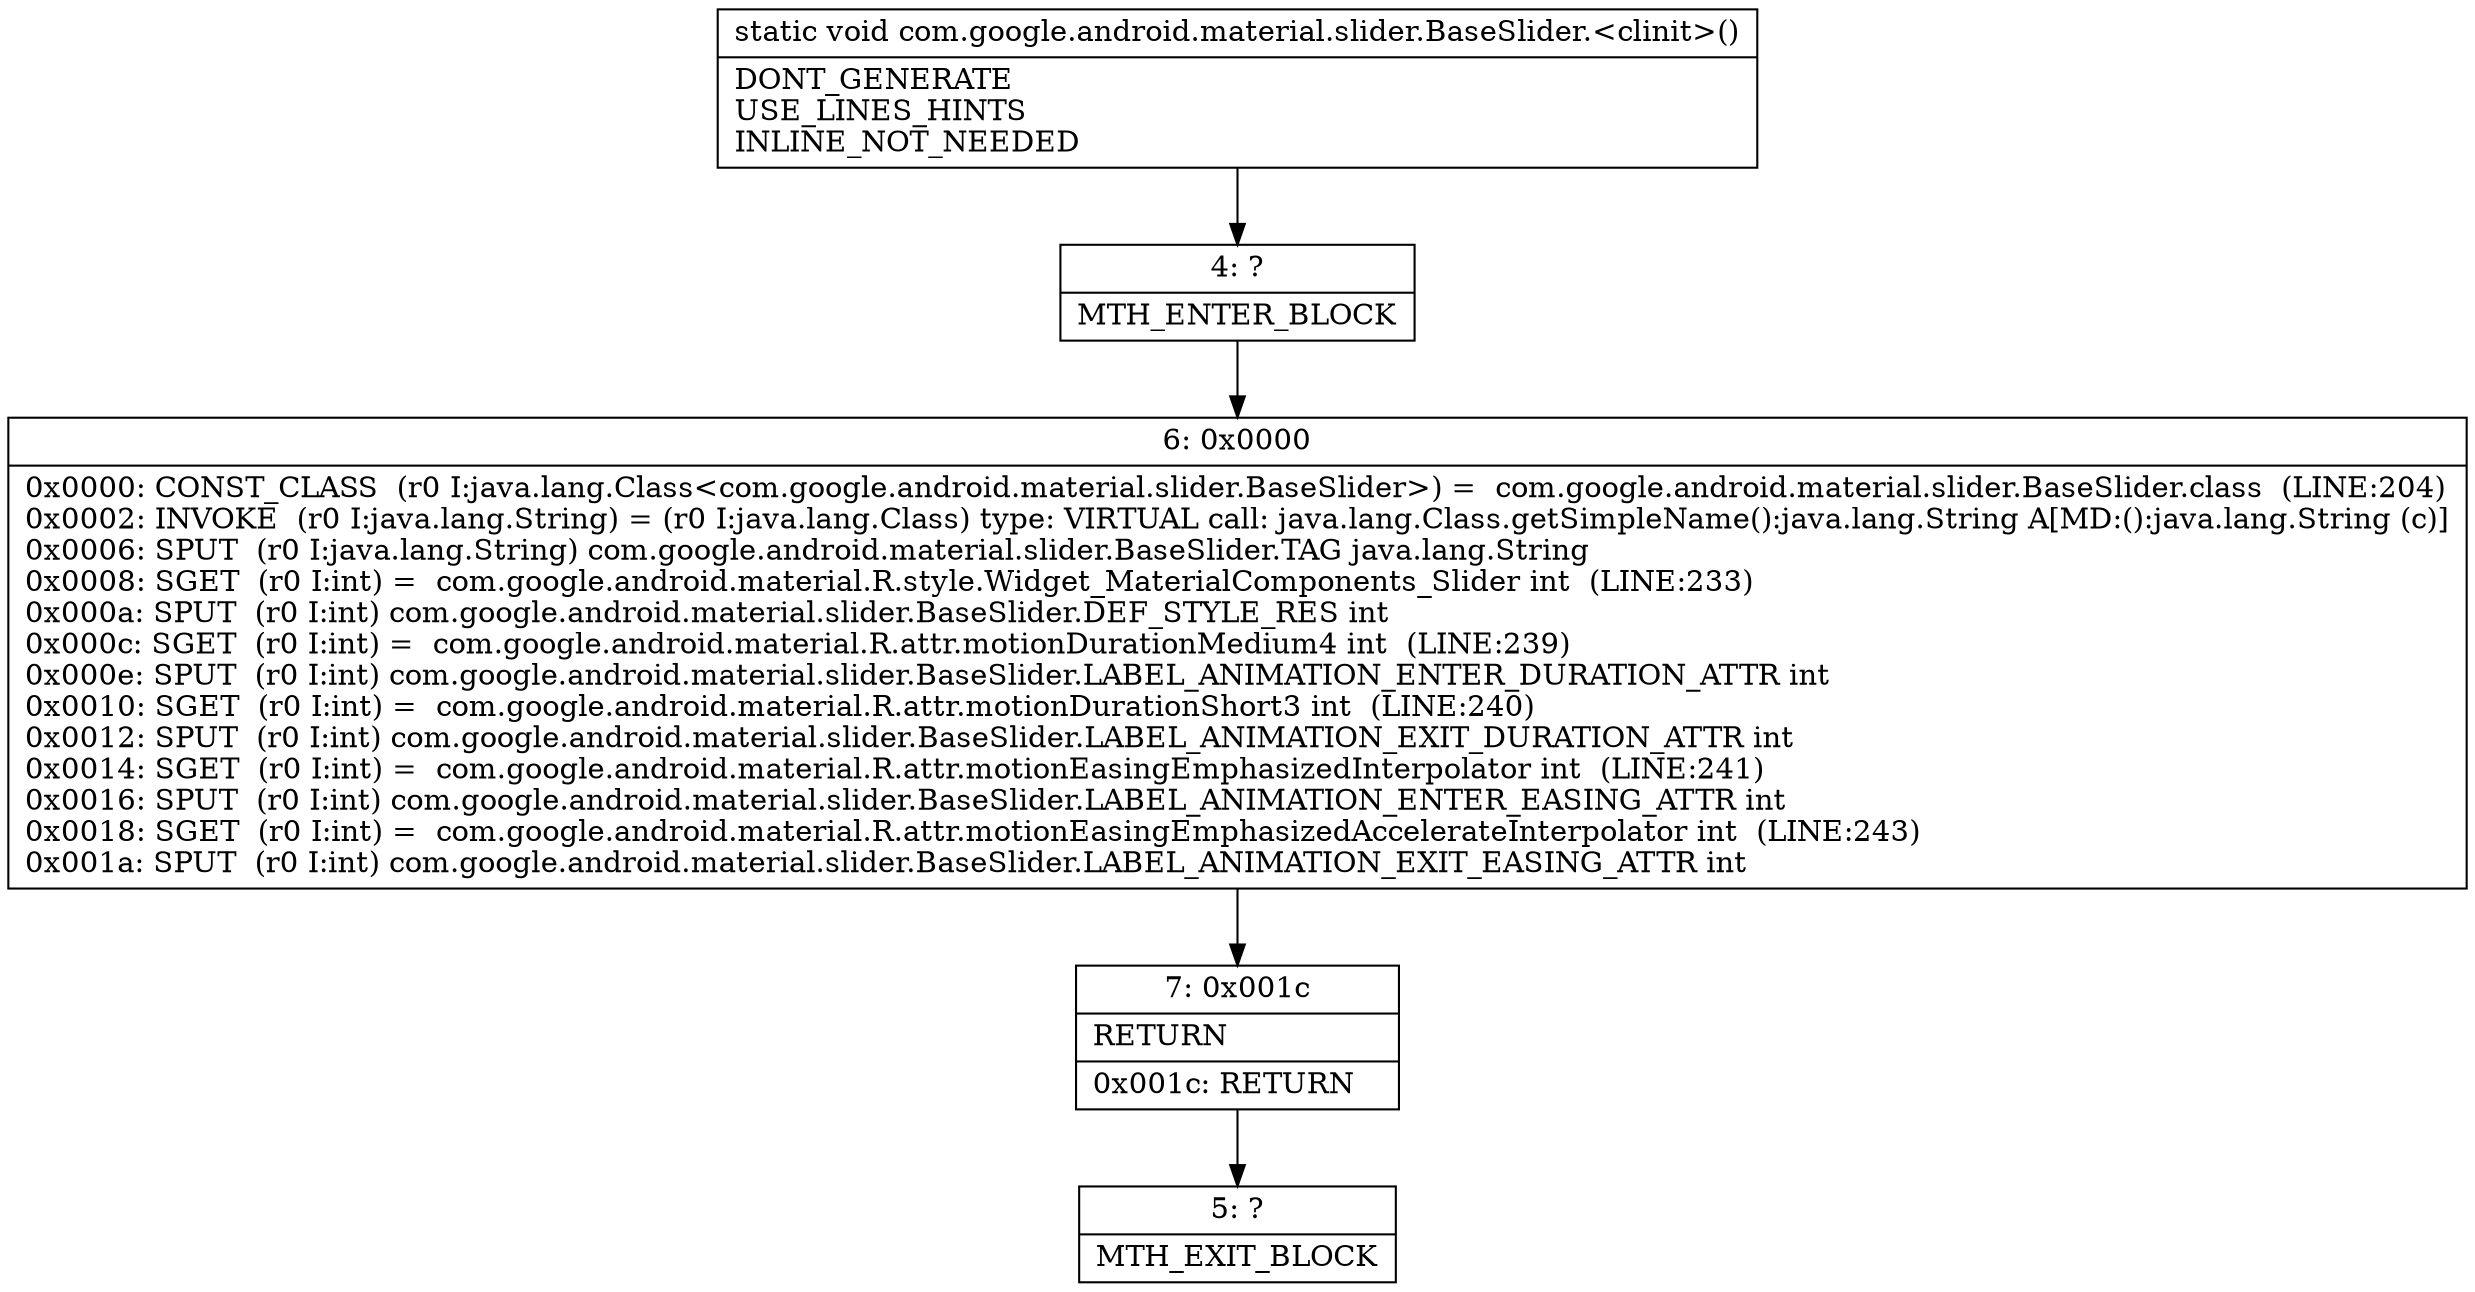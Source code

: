 digraph "CFG forcom.google.android.material.slider.BaseSlider.\<clinit\>()V" {
Node_4 [shape=record,label="{4\:\ ?|MTH_ENTER_BLOCK\l}"];
Node_6 [shape=record,label="{6\:\ 0x0000|0x0000: CONST_CLASS  (r0 I:java.lang.Class\<com.google.android.material.slider.BaseSlider\>) =  com.google.android.material.slider.BaseSlider.class  (LINE:204)\l0x0002: INVOKE  (r0 I:java.lang.String) = (r0 I:java.lang.Class) type: VIRTUAL call: java.lang.Class.getSimpleName():java.lang.String A[MD:():java.lang.String (c)]\l0x0006: SPUT  (r0 I:java.lang.String) com.google.android.material.slider.BaseSlider.TAG java.lang.String \l0x0008: SGET  (r0 I:int) =  com.google.android.material.R.style.Widget_MaterialComponents_Slider int  (LINE:233)\l0x000a: SPUT  (r0 I:int) com.google.android.material.slider.BaseSlider.DEF_STYLE_RES int \l0x000c: SGET  (r0 I:int) =  com.google.android.material.R.attr.motionDurationMedium4 int  (LINE:239)\l0x000e: SPUT  (r0 I:int) com.google.android.material.slider.BaseSlider.LABEL_ANIMATION_ENTER_DURATION_ATTR int \l0x0010: SGET  (r0 I:int) =  com.google.android.material.R.attr.motionDurationShort3 int  (LINE:240)\l0x0012: SPUT  (r0 I:int) com.google.android.material.slider.BaseSlider.LABEL_ANIMATION_EXIT_DURATION_ATTR int \l0x0014: SGET  (r0 I:int) =  com.google.android.material.R.attr.motionEasingEmphasizedInterpolator int  (LINE:241)\l0x0016: SPUT  (r0 I:int) com.google.android.material.slider.BaseSlider.LABEL_ANIMATION_ENTER_EASING_ATTR int \l0x0018: SGET  (r0 I:int) =  com.google.android.material.R.attr.motionEasingEmphasizedAccelerateInterpolator int  (LINE:243)\l0x001a: SPUT  (r0 I:int) com.google.android.material.slider.BaseSlider.LABEL_ANIMATION_EXIT_EASING_ATTR int \l}"];
Node_7 [shape=record,label="{7\:\ 0x001c|RETURN\l|0x001c: RETURN   \l}"];
Node_5 [shape=record,label="{5\:\ ?|MTH_EXIT_BLOCK\l}"];
MethodNode[shape=record,label="{static void com.google.android.material.slider.BaseSlider.\<clinit\>()  | DONT_GENERATE\lUSE_LINES_HINTS\lINLINE_NOT_NEEDED\l}"];
MethodNode -> Node_4;Node_4 -> Node_6;
Node_6 -> Node_7;
Node_7 -> Node_5;
}

